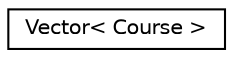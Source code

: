 digraph "Graphical Class Hierarchy"
{
 // LATEX_PDF_SIZE
  edge [fontname="Helvetica",fontsize="10",labelfontname="Helvetica",labelfontsize="10"];
  node [fontname="Helvetica",fontsize="10",shape=record];
  rankdir="LR";
  Node0 [label="Vector\< Course \>",height=0.2,width=0.4,color="black", fillcolor="white", style="filled",URL="$class_vector.html",tooltip=" "];
}
